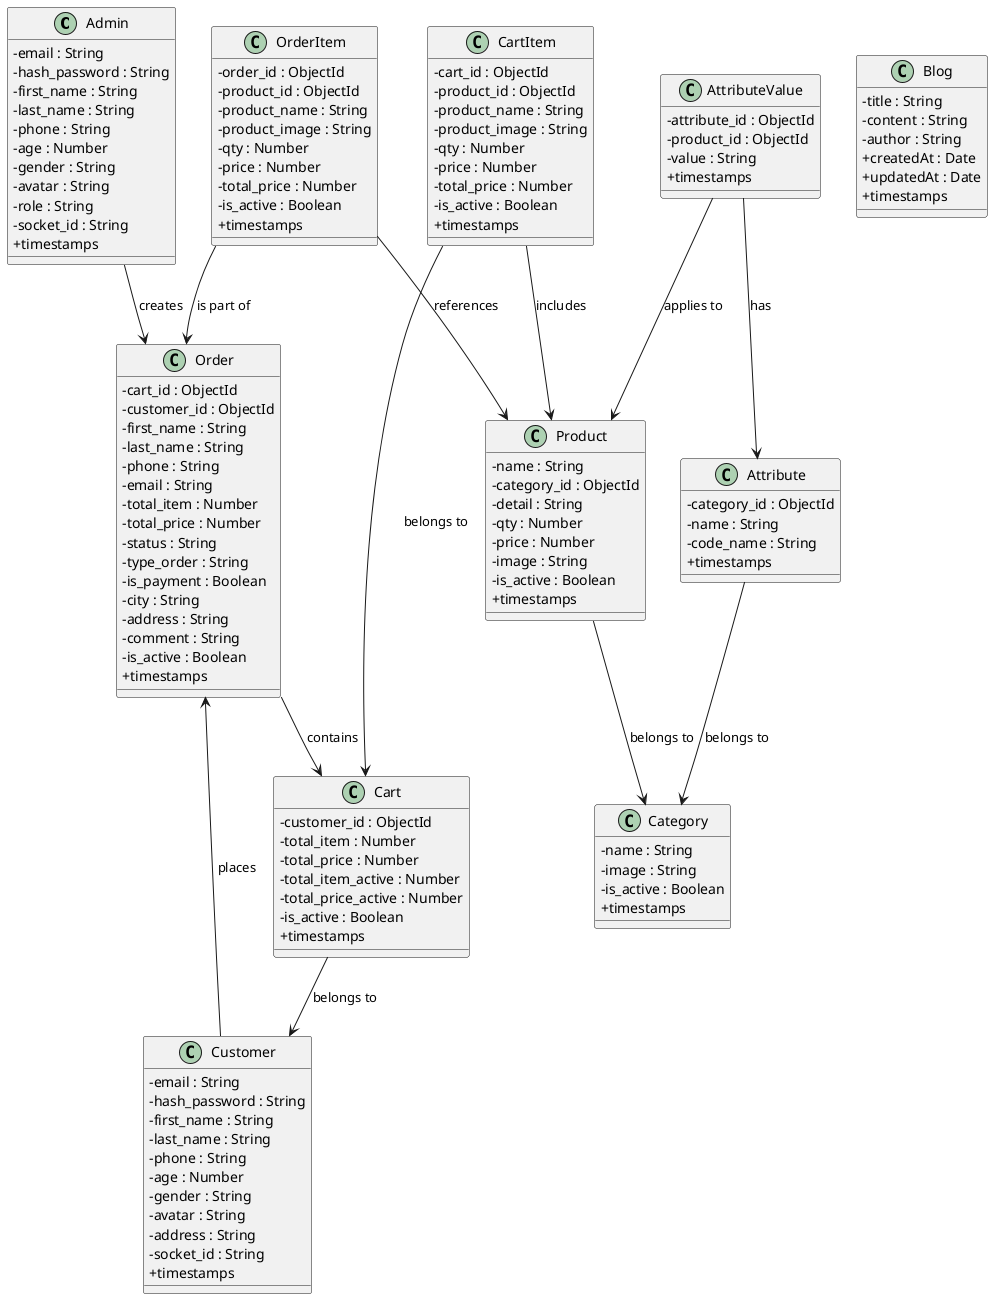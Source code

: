 @startuml
skinparam classAttributeIconSize 0

class Admin {
    - email : String
    - hash_password : String
    - first_name : String
    - last_name : String
    - phone : String
    - age : Number
    - gender : String
    - avatar : String
    - role : String
    - socket_id : String
    + timestamps
}

class Attribute {
    - category_id : ObjectId
    - name : String
    - code_name : String
    + timestamps
}

class AttributeValue {
    - attribute_id : ObjectId
    - product_id : ObjectId
    - value : String
    + timestamps
}

class Blog {
    - title : String
    - content : String
    - author : String
    + createdAt : Date
    + updatedAt : Date
    + timestamps
}

class Cart {
    - customer_id : ObjectId
    - total_item : Number
    - total_price : Number
    - total_item_active : Number
    - total_price_active : Number
    - is_active : Boolean
    + timestamps
}

class CartItem {
    - cart_id : ObjectId
    - product_id : ObjectId
    - product_name : String
    - product_image : String
    - qty : Number
    - price : Number
    - total_price : Number
    - is_active : Boolean
    + timestamps
}

class Category {
    - name : String
    - image : String
    - is_active : Boolean
    + timestamps
}

class Customer {
    - email : String
    - hash_password : String
    - first_name : String
    - last_name : String
    - phone : String
    - age : Number
    - gender : String
    - avatar : String
    - address : String
    - socket_id : String
    + timestamps
}

class Order {
    - cart_id : ObjectId
    - customer_id : ObjectId
    - first_name : String
    - last_name : String
    - phone : String
    - email : String
    - total_item : Number
    - total_price : Number
    - status : String
    - type_order : String
    - is_payment : Boolean
    - city : String
    - address : String
    - comment : String
    - is_active : Boolean
    + timestamps
}

class OrderItem {
    - order_id : ObjectId
    - product_id : ObjectId
    - product_name : String
    - product_image : String
    - qty : Number
    - price : Number
    - total_price : Number
    - is_active : Boolean
    + timestamps
}

class Product {
    - name : String
    - category_id : ObjectId
    - detail : String
    - qty : Number
    - price : Number
    - image : String
    - is_active : Boolean
    + timestamps
}

' Relationships
Admin --> Order : "creates"
Customer --> Order : "places"
Cart --> Customer : "belongs to"
CartItem --> Cart : "belongs to"
CartItem --> Product : "includes"
Order --> Cart : "contains"
OrderItem --> Order : "is part of"
OrderItem --> Product : "references"
Attribute --> Category : "belongs to"
AttributeValue --> Attribute : "has"
AttributeValue --> Product : "applies to"
Product --> Category : "belongs to"

@enduml
